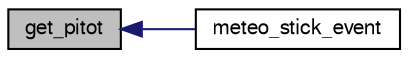 digraph "get_pitot"
{
  edge [fontname="FreeSans",fontsize="10",labelfontname="FreeSans",labelfontsize="10"];
  node [fontname="FreeSans",fontsize="10",shape=record];
  rankdir="LR";
  Node1 [label="get_pitot",height=0.2,width=0.4,color="black", fillcolor="grey75", style="filled", fontcolor="black"];
  Node1 -> Node2 [dir="back",color="midnightblue",fontsize="10",style="solid",fontname="FreeSans"];
  Node2 [label="meteo_stick_event",height=0.2,width=0.4,color="black", fillcolor="white", style="filled",URL="$meteo__stick_8h.html#acea026af4d67c5da57663b855fdfcd82",tooltip="Event function. "];
}
